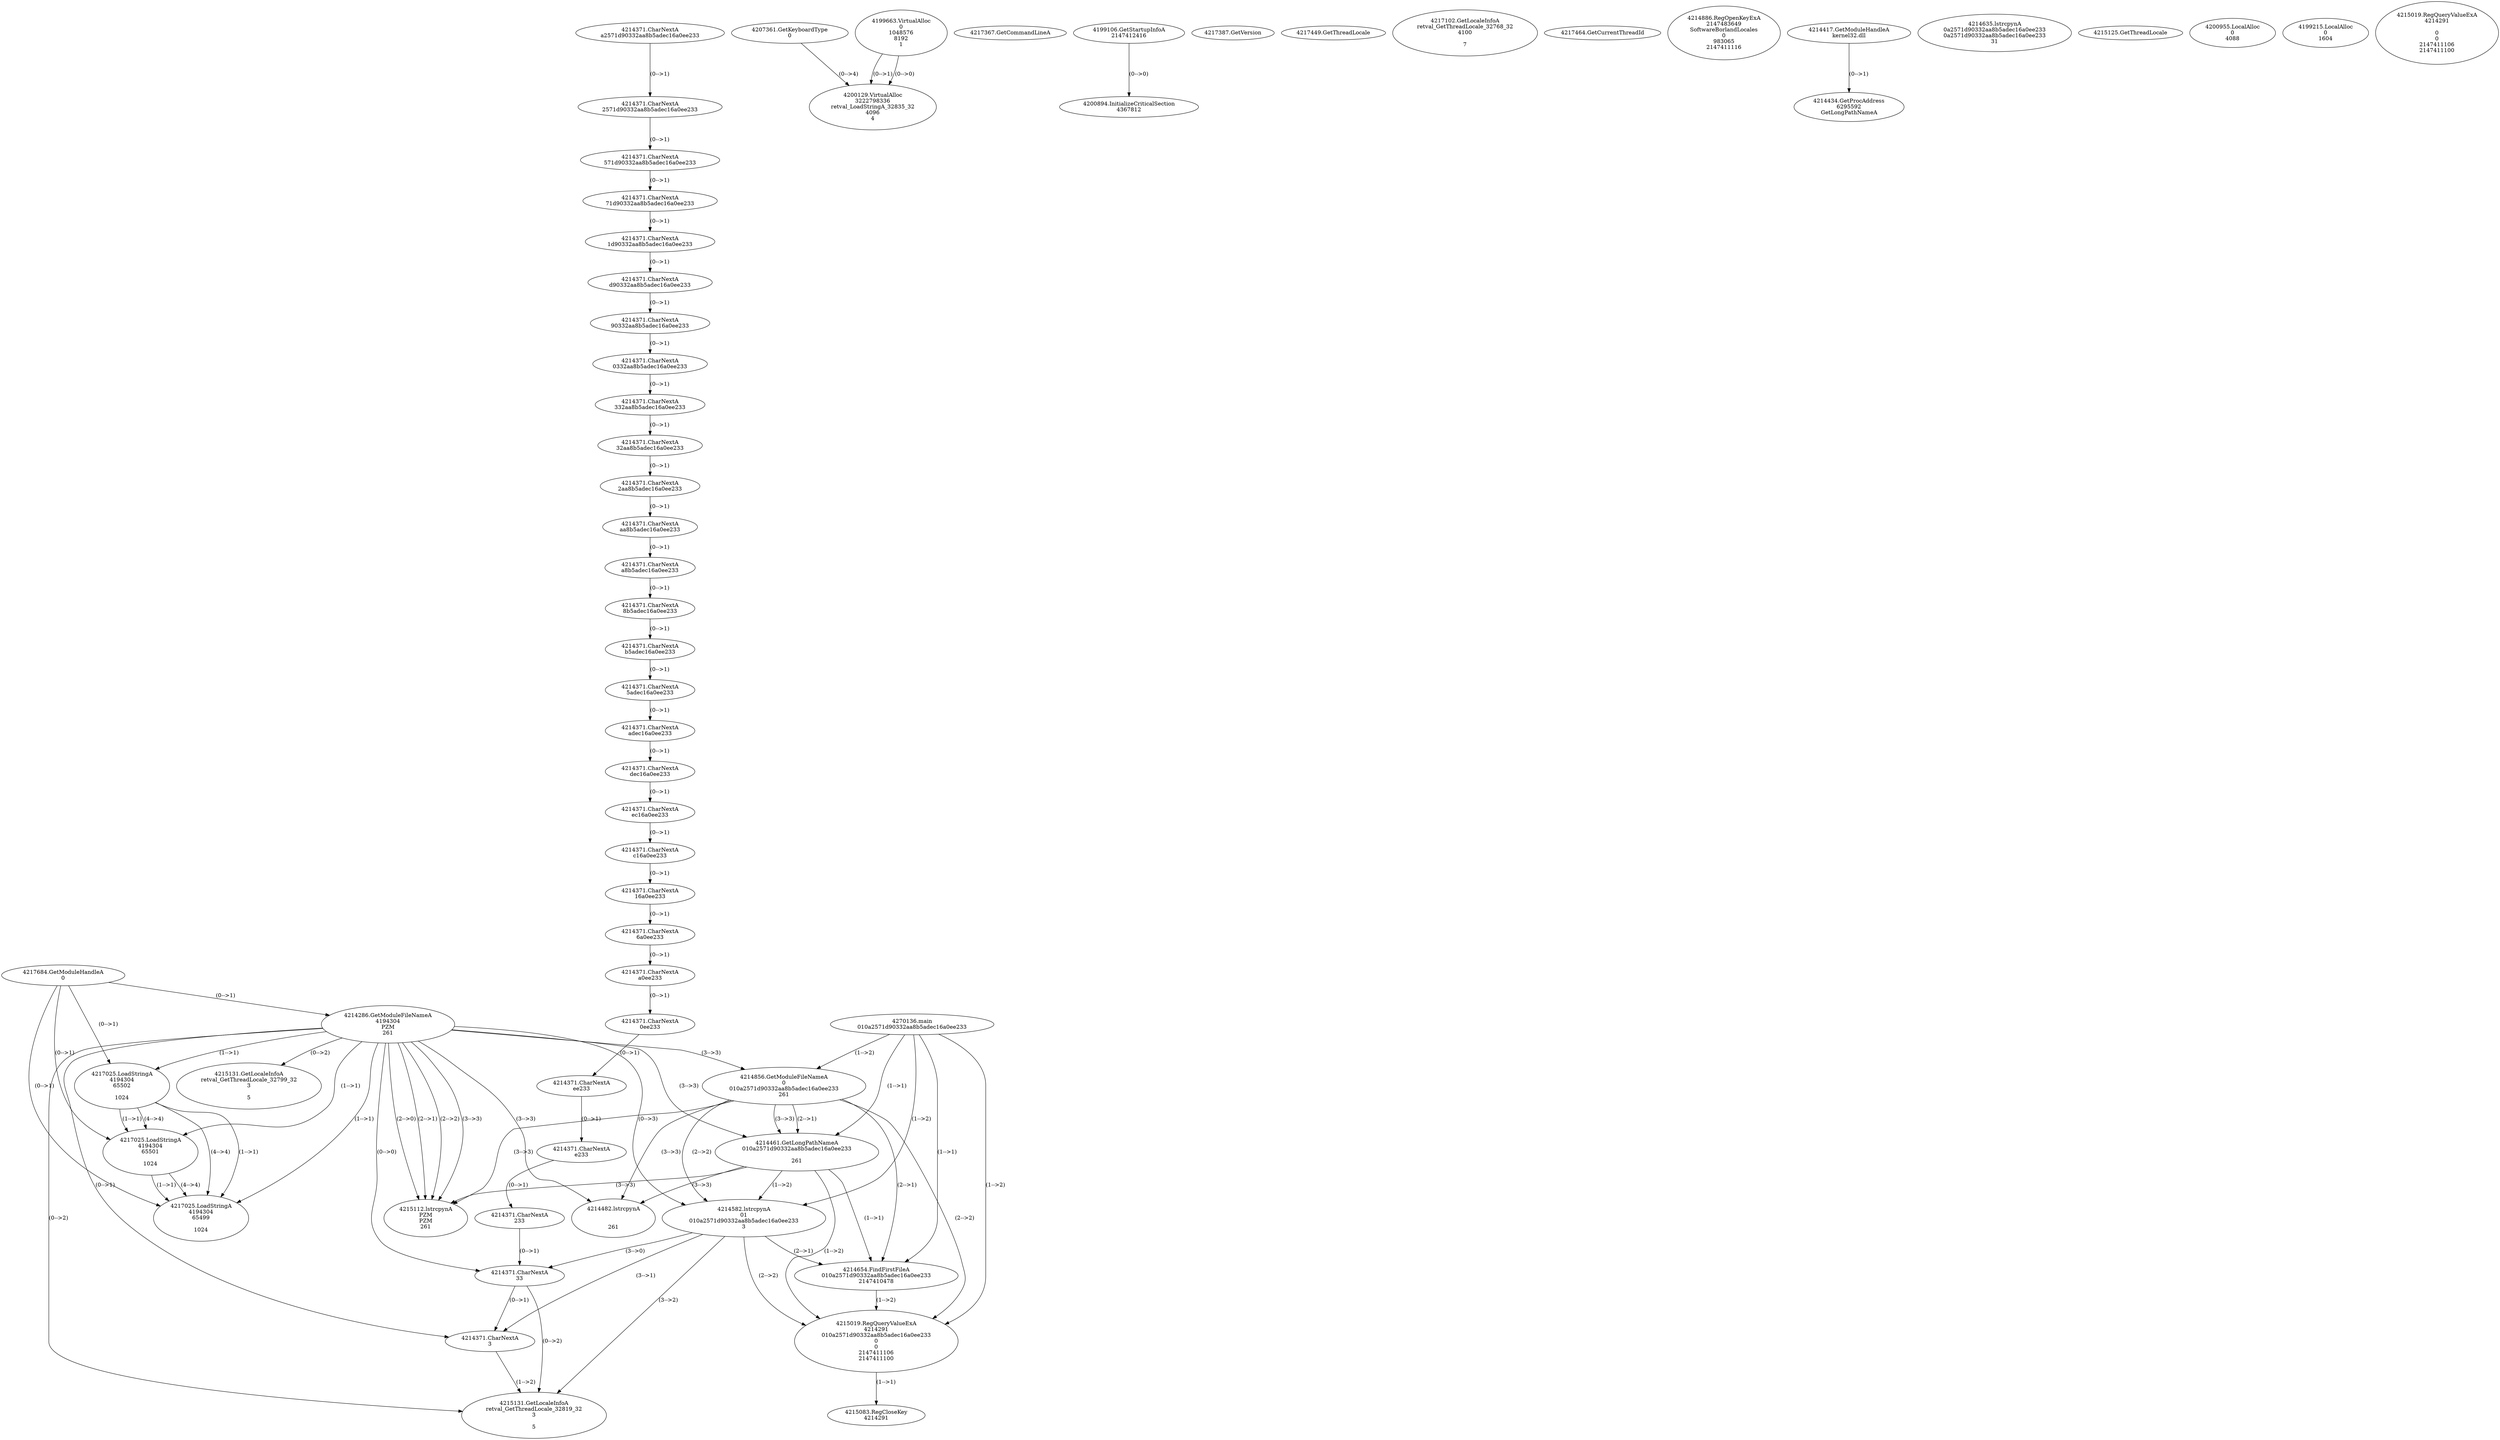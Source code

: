 // Global SCDG with merge call
digraph {
	0 [label="4270136.main
010a2571d90332aa8b5adec16a0ee233"]
	1 [label="4217684.GetModuleHandleA
0"]
	2 [label="4207361.GetKeyboardType
0"]
	3 [label="4217367.GetCommandLineA
"]
	4 [label="4199106.GetStartupInfoA
2147412416"]
	5 [label="4217387.GetVersion
"]
	6 [label="4217449.GetThreadLocale
"]
	7 [label="4217102.GetLocaleInfoA
retval_GetThreadLocale_32768_32
4100

7"]
	8 [label="4217464.GetCurrentThreadId
"]
	9 [label="4214286.GetModuleFileNameA
4194304
PZM
261"]
	1 -> 9 [label="(0-->1)"]
	10 [label="4214856.GetModuleFileNameA
0
010a2571d90332aa8b5adec16a0ee233
261"]
	0 -> 10 [label="(1-->2)"]
	9 -> 10 [label="(3-->3)"]
	11 [label="4214886.RegOpenKeyExA
2147483649
Software\Borland\Locales
0
983065
2147411116"]
	12 [label="4214417.GetModuleHandleA
kernel32.dll"]
	13 [label="4214434.GetProcAddress
6295592
GetLongPathNameA"]
	12 -> 13 [label="(0-->1)"]
	14 [label="4214461.GetLongPathNameA
010a2571d90332aa8b5adec16a0ee233

261"]
	0 -> 14 [label="(1-->1)"]
	10 -> 14 [label="(2-->1)"]
	9 -> 14 [label="(3-->3)"]
	10 -> 14 [label="(3-->3)"]
	15 [label="4214582.lstrcpynA
01
010a2571d90332aa8b5adec16a0ee233
3"]
	0 -> 15 [label="(1-->2)"]
	10 -> 15 [label="(2-->2)"]
	14 -> 15 [label="(1-->2)"]
	9 -> 15 [label="(0-->3)"]
	16 [label="4214371.CharNextA
a2571d90332aa8b5adec16a0ee233"]
	17 [label="4214371.CharNextA
2571d90332aa8b5adec16a0ee233"]
	16 -> 17 [label="(0-->1)"]
	18 [label="4214371.CharNextA
571d90332aa8b5adec16a0ee233"]
	17 -> 18 [label="(0-->1)"]
	19 [label="4214371.CharNextA
71d90332aa8b5adec16a0ee233"]
	18 -> 19 [label="(0-->1)"]
	20 [label="4214371.CharNextA
1d90332aa8b5adec16a0ee233"]
	19 -> 20 [label="(0-->1)"]
	21 [label="4214371.CharNextA
d90332aa8b5adec16a0ee233"]
	20 -> 21 [label="(0-->1)"]
	22 [label="4214371.CharNextA
90332aa8b5adec16a0ee233"]
	21 -> 22 [label="(0-->1)"]
	23 [label="4214371.CharNextA
0332aa8b5adec16a0ee233"]
	22 -> 23 [label="(0-->1)"]
	24 [label="4214371.CharNextA
332aa8b5adec16a0ee233"]
	23 -> 24 [label="(0-->1)"]
	25 [label="4214371.CharNextA
32aa8b5adec16a0ee233"]
	24 -> 25 [label="(0-->1)"]
	26 [label="4214371.CharNextA
2aa8b5adec16a0ee233"]
	25 -> 26 [label="(0-->1)"]
	27 [label="4214371.CharNextA
aa8b5adec16a0ee233"]
	26 -> 27 [label="(0-->1)"]
	28 [label="4214371.CharNextA
a8b5adec16a0ee233"]
	27 -> 28 [label="(0-->1)"]
	29 [label="4214371.CharNextA
8b5adec16a0ee233"]
	28 -> 29 [label="(0-->1)"]
	30 [label="4214371.CharNextA
b5adec16a0ee233"]
	29 -> 30 [label="(0-->1)"]
	31 [label="4214371.CharNextA
5adec16a0ee233"]
	30 -> 31 [label="(0-->1)"]
	32 [label="4214371.CharNextA
adec16a0ee233"]
	31 -> 32 [label="(0-->1)"]
	33 [label="4214371.CharNextA
dec16a0ee233"]
	32 -> 33 [label="(0-->1)"]
	34 [label="4214371.CharNextA
ec16a0ee233"]
	33 -> 34 [label="(0-->1)"]
	35 [label="4214371.CharNextA
c16a0ee233"]
	34 -> 35 [label="(0-->1)"]
	36 [label="4214371.CharNextA
16a0ee233"]
	35 -> 36 [label="(0-->1)"]
	37 [label="4214371.CharNextA
6a0ee233"]
	36 -> 37 [label="(0-->1)"]
	38 [label="4214371.CharNextA
a0ee233"]
	37 -> 38 [label="(0-->1)"]
	39 [label="4214371.CharNextA
0ee233"]
	38 -> 39 [label="(0-->1)"]
	40 [label="4214371.CharNextA
ee233"]
	39 -> 40 [label="(0-->1)"]
	41 [label="4214371.CharNextA
e233"]
	40 -> 41 [label="(0-->1)"]
	42 [label="4214371.CharNextA
233"]
	41 -> 42 [label="(0-->1)"]
	43 [label="4214371.CharNextA
33"]
	42 -> 43 [label="(0-->1)"]
	9 -> 43 [label="(0-->0)"]
	15 -> 43 [label="(3-->0)"]
	44 [label="4214371.CharNextA
3"]
	9 -> 44 [label="(0-->1)"]
	15 -> 44 [label="(3-->1)"]
	43 -> 44 [label="(0-->1)"]
	45 [label="4214635.lstrcpynA
0a2571d90332aa8b5adec16a0ee233
0a2571d90332aa8b5adec16a0ee233
31"]
	46 [label="4214654.FindFirstFileA
010a2571d90332aa8b5adec16a0ee233
2147410478"]
	0 -> 46 [label="(1-->1)"]
	10 -> 46 [label="(2-->1)"]
	14 -> 46 [label="(1-->1)"]
	15 -> 46 [label="(2-->1)"]
	47 [label="4215019.RegQueryValueExA
4214291
010a2571d90332aa8b5adec16a0ee233
0
0
2147411106
2147411100"]
	0 -> 47 [label="(1-->2)"]
	10 -> 47 [label="(2-->2)"]
	14 -> 47 [label="(1-->2)"]
	15 -> 47 [label="(2-->2)"]
	46 -> 47 [label="(1-->2)"]
	48 [label="4215083.RegCloseKey
4214291"]
	47 -> 48 [label="(1-->1)"]
	49 [label="4215112.lstrcpynA
PZM
PZM
261"]
	9 -> 49 [label="(2-->1)"]
	9 -> 49 [label="(2-->2)"]
	9 -> 49 [label="(3-->3)"]
	10 -> 49 [label="(3-->3)"]
	14 -> 49 [label="(3-->3)"]
	9 -> 49 [label="(2-->0)"]
	50 [label="4215125.GetThreadLocale
"]
	51 [label="4215131.GetLocaleInfoA
retval_GetThreadLocale_32819_32
3

5"]
	9 -> 51 [label="(0-->2)"]
	15 -> 51 [label="(3-->2)"]
	43 -> 51 [label="(0-->2)"]
	44 -> 51 [label="(1-->2)"]
	52 [label="4217025.LoadStringA
4194304
65502

1024"]
	1 -> 52 [label="(0-->1)"]
	9 -> 52 [label="(1-->1)"]
	53 [label="4217025.LoadStringA
4194304
65501

1024"]
	1 -> 53 [label="(0-->1)"]
	9 -> 53 [label="(1-->1)"]
	52 -> 53 [label="(1-->1)"]
	52 -> 53 [label="(4-->4)"]
	54 [label="4217025.LoadStringA
4194304
65499

1024"]
	1 -> 54 [label="(0-->1)"]
	9 -> 54 [label="(1-->1)"]
	52 -> 54 [label="(1-->1)"]
	53 -> 54 [label="(1-->1)"]
	52 -> 54 [label="(4-->4)"]
	53 -> 54 [label="(4-->4)"]
	55 [label="4200894.InitializeCriticalSection
4367812"]
	4 -> 55 [label="(0-->0)"]
	56 [label="4200955.LocalAlloc
0
4088"]
	57 [label="4199663.VirtualAlloc
0
1048576
8192
1"]
	58 [label="4199215.LocalAlloc
0
1604"]
	59 [label="4200129.VirtualAlloc
3222798336
retval_LoadStringA_32835_32
4096
4"]
	57 -> 59 [label="(0-->1)"]
	2 -> 59 [label="(0-->4)"]
	57 -> 59 [label="(0-->0)"]
	60 [label="4214482.lstrcpynA


261"]
	9 -> 60 [label="(3-->3)"]
	10 -> 60 [label="(3-->3)"]
	14 -> 60 [label="(3-->3)"]
	61 [label="4215019.RegQueryValueExA
4214291

0
0
2147411106
2147411100"]
	62 [label="4215131.GetLocaleInfoA
retval_GetThreadLocale_32799_32
3

5"]
	9 -> 62 [label="(0-->2)"]
}
